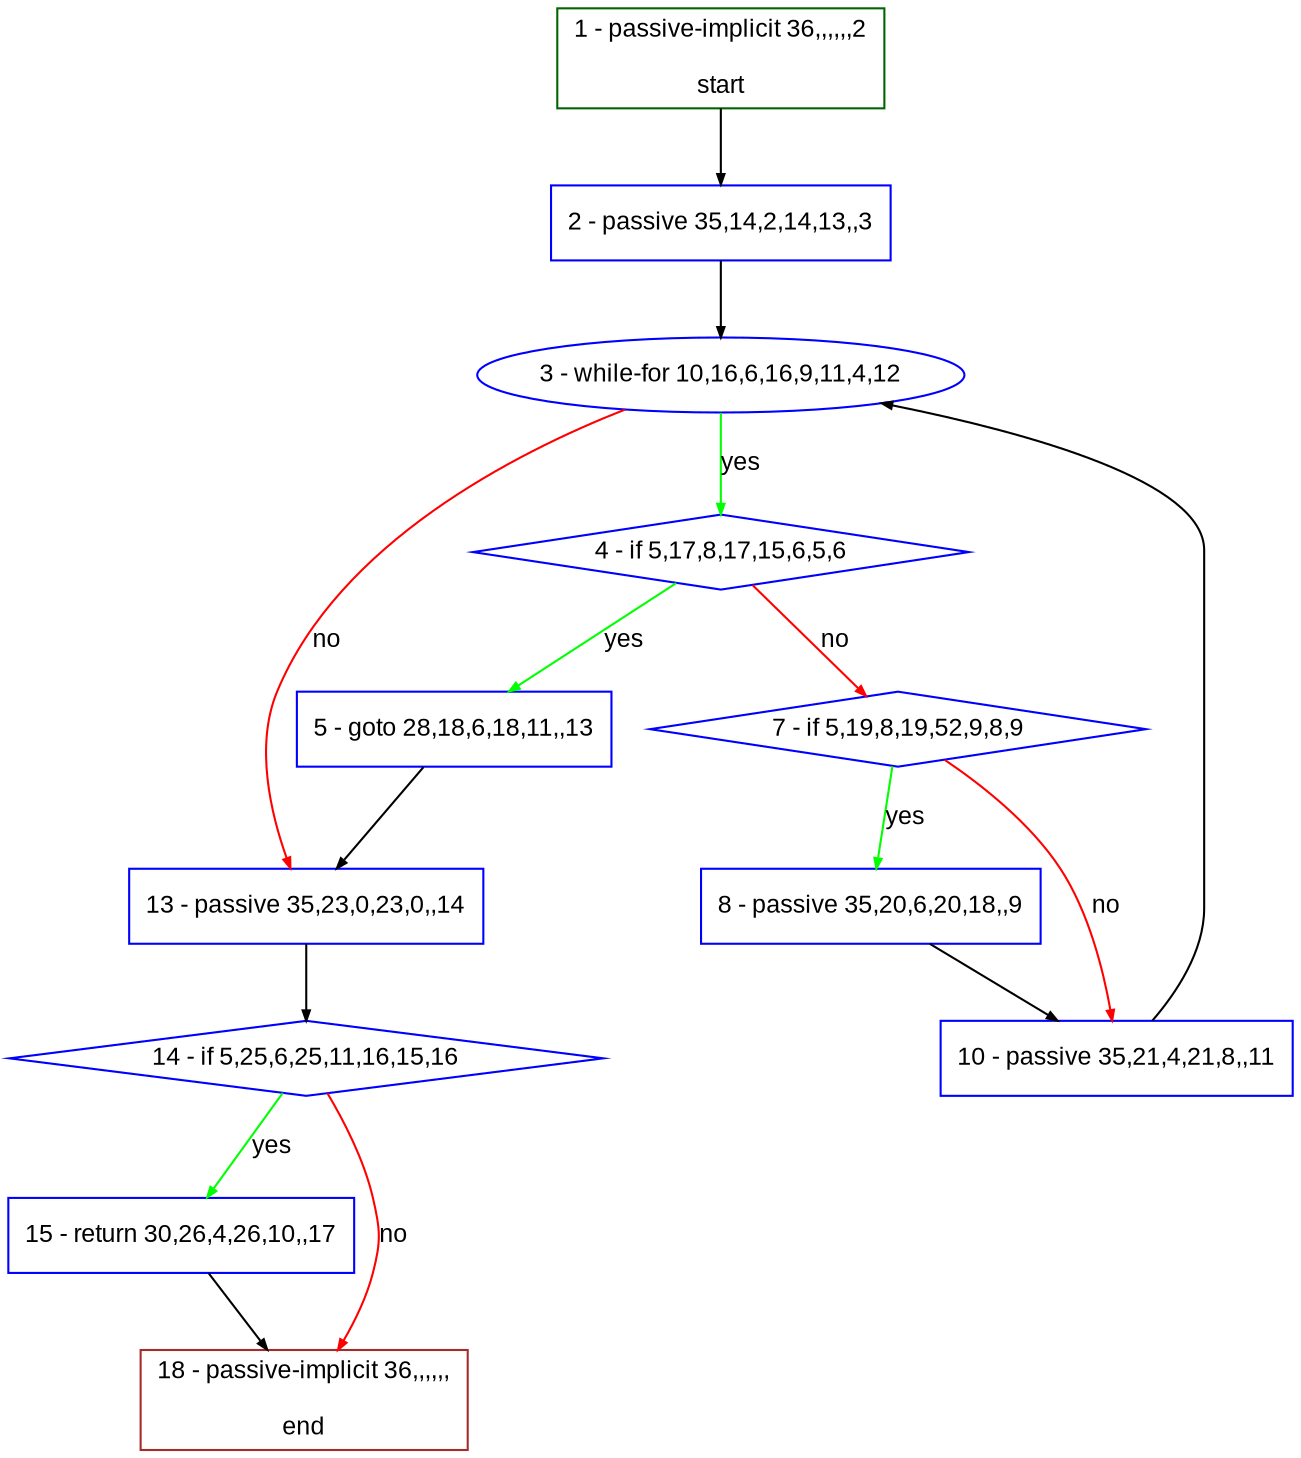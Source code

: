 digraph "" {
  graph [bgcolor="white", fillcolor="#FFFFCC", pack="true", packmode="clust", fontname="Arial", label="", fontsize="12", compound="true", style="rounded,filled"];
  node [node_initialized="no", fillcolor="white", fontname="Arial", label="", color="grey", fontsize="12", fixedsize="false", compound="true", shape="rectangle", style="filled"];
  edge [arrowtail="none", lhead="", fontcolor="black", fontname="Arial", label="", color="black", fontsize="12", arrowhead="normal", arrowsize="0.5", compound="true", ltail="", dir="forward"];
  __N1 [fillcolor="#ffffff", label="2 - passive 35,14,2,14,13,,3", color="#0000ff", shape="box", style="filled"];
  __N2 [fillcolor="#ffffff", label="1 - passive-implicit 36,,,,,,2\n\nstart", color="#006400", shape="box", style="filled"];
  __N3 [fillcolor="#ffffff", label="3 - while-for 10,16,6,16,9,11,4,12", color="#0000ff", shape="oval", style="filled"];
  __N4 [fillcolor="#ffffff", label="4 - if 5,17,8,17,15,6,5,6", color="#0000ff", shape="diamond", style="filled"];
  __N5 [fillcolor="#ffffff", label="13 - passive 35,23,0,23,0,,14", color="#0000ff", shape="box", style="filled"];
  __N6 [fillcolor="#ffffff", label="5 - goto 28,18,6,18,11,,13", color="#0000ff", shape="box", style="filled"];
  __N7 [fillcolor="#ffffff", label="7 - if 5,19,8,19,52,9,8,9", color="#0000ff", shape="diamond", style="filled"];
  __N8 [fillcolor="#ffffff", label="8 - passive 35,20,6,20,18,,9", color="#0000ff", shape="box", style="filled"];
  __N9 [fillcolor="#ffffff", label="10 - passive 35,21,4,21,8,,11", color="#0000ff", shape="box", style="filled"];
  __N10 [fillcolor="#ffffff", label="14 - if 5,25,6,25,11,16,15,16", color="#0000ff", shape="diamond", style="filled"];
  __N11 [fillcolor="#ffffff", label="15 - return 30,26,4,26,10,,17", color="#0000ff", shape="box", style="filled"];
  __N12 [fillcolor="#ffffff", label="18 - passive-implicit 36,,,,,,\n\nend", color="#a52a2a", shape="box", style="filled"];
  __N2 -> __N1 [arrowtail="none", color="#000000", label="", arrowhead="normal", dir="forward"];
  __N1 -> __N3 [arrowtail="none", color="#000000", label="", arrowhead="normal", dir="forward"];
  __N3 -> __N4 [arrowtail="none", color="#00ff00", label="yes", arrowhead="normal", dir="forward"];
  __N3 -> __N5 [arrowtail="none", color="#ff0000", label="no", arrowhead="normal", dir="forward"];
  __N4 -> __N6 [arrowtail="none", color="#00ff00", label="yes", arrowhead="normal", dir="forward"];
  __N4 -> __N7 [arrowtail="none", color="#ff0000", label="no", arrowhead="normal", dir="forward"];
  __N6 -> __N5 [arrowtail="none", color="#000000", label="", arrowhead="normal", dir="forward"];
  __N7 -> __N8 [arrowtail="none", color="#00ff00", label="yes", arrowhead="normal", dir="forward"];
  __N7 -> __N9 [arrowtail="none", color="#ff0000", label="no", arrowhead="normal", dir="forward"];
  __N8 -> __N9 [arrowtail="none", color="#000000", label="", arrowhead="normal", dir="forward"];
  __N9 -> __N3 [arrowtail="none", color="#000000", label="", arrowhead="normal", dir="forward"];
  __N5 -> __N10 [arrowtail="none", color="#000000", label="", arrowhead="normal", dir="forward"];
  __N10 -> __N11 [arrowtail="none", color="#00ff00", label="yes", arrowhead="normal", dir="forward"];
  __N10 -> __N12 [arrowtail="none", color="#ff0000", label="no", arrowhead="normal", dir="forward"];
  __N11 -> __N12 [arrowtail="none", color="#000000", label="", arrowhead="normal", dir="forward"];
}
